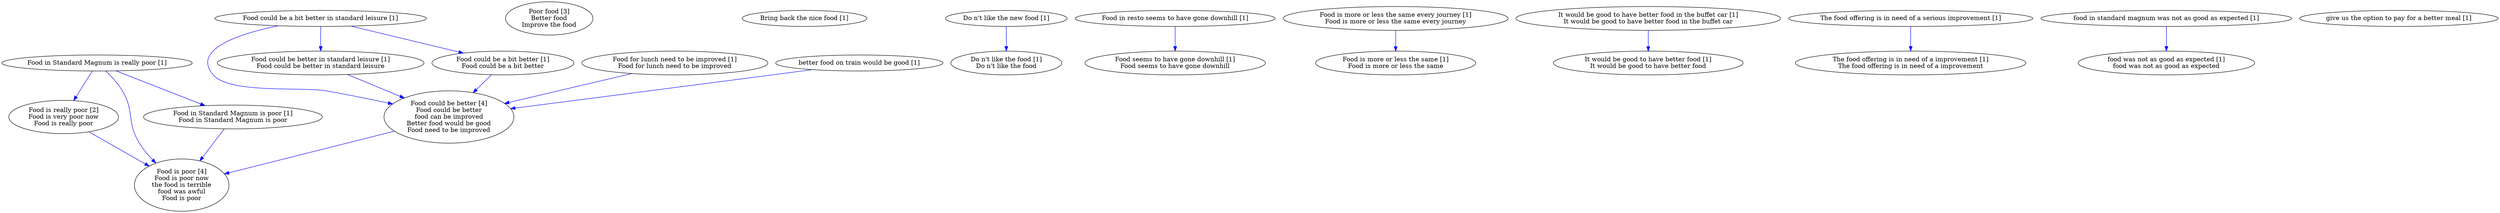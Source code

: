 digraph collapsedGraph {
"Food could be better [4]\nFood could be better\nfood can be improved\nBetter food would be good\nFood need to be improved""Poor food [3]\nBetter food\nImprove the food""Food is really poor [2]\nFood is very poor now\nFood is really poor""Food is poor [4]\nFood is poor now\nthe food is terrible\nfood was awful\nFood is poor""Bring back the nice food [1]""Do n't like the new food [1]""Do n't like the food [1]\nDo n't like the food""Food could be a bit better in standard leisure [1]""Food could be better in standard leisure [1]\nFood could be better in standard leisure""Food could be a bit better [1]\nFood could be a bit better""Food for lunch need to be improved [1]\nFood for lunch need to be improved""Food in Standard Magnum is really poor [1]""Food in Standard Magnum is poor [1]\nFood in Standard Magnum is poor""Food in resto seems to have gone downhill [1]""Food seems to have gone downhill [1]\nFood seems to have gone downhill""Food is more or less the same every journey [1]\nFood is more or less the same every journey""Food is more or less the same [1]\nFood is more or less the same""It would be good to have better food in the buffet car [1]\nIt would be good to have better food in the buffet car""It would be good to have better food [1]\nIt would be good to have better food""The food offering is in need of a serious improvement [1]""The food offering is in need of a improvement [1]\nThe food offering is in need of a improvement""better food on train would be good [1]""food in standard magnum was not as good as expected [1]""food was not as good as expected [1]\nfood was not as good as expected""give us the option to pay for a better meal [1]""Do n't like the new food [1]" -> "Do n't like the food [1]\nDo n't like the food" [color=blue]
"Food could be a bit better in standard leisure [1]" -> "Food could be better in standard leisure [1]\nFood could be better in standard leisure" [color=blue]
"Food could be a bit better in standard leisure [1]" -> "Food could be a bit better [1]\nFood could be a bit better" [color=blue]
"Food for lunch need to be improved [1]\nFood for lunch need to be improved" -> "Food could be better [4]\nFood could be better\nfood can be improved\nBetter food would be good\nFood need to be improved" [color=blue]
"Food could be a bit better in standard leisure [1]" -> "Food could be better [4]\nFood could be better\nfood can be improved\nBetter food would be good\nFood need to be improved" [color=blue]
"Food could be better in standard leisure [1]\nFood could be better in standard leisure" -> "Food could be better [4]\nFood could be better\nfood can be improved\nBetter food would be good\nFood need to be improved" [color=blue]
"Food could be a bit better [1]\nFood could be a bit better" -> "Food could be better [4]\nFood could be better\nfood can be improved\nBetter food would be good\nFood need to be improved" [color=blue]
"Food in Standard Magnum is really poor [1]" -> "Food in Standard Magnum is poor [1]\nFood in Standard Magnum is poor" [color=blue]
"Food in Standard Magnum is poor [1]\nFood in Standard Magnum is poor" -> "Food is poor [4]\nFood is poor now\nthe food is terrible\nfood was awful\nFood is poor" [color=blue]
"Food in Standard Magnum is really poor [1]" -> "Food is really poor [2]\nFood is very poor now\nFood is really poor" [color=blue]
"Food is really poor [2]\nFood is very poor now\nFood is really poor" -> "Food is poor [4]\nFood is poor now\nthe food is terrible\nfood was awful\nFood is poor" [color=blue]
"Food in Standard Magnum is really poor [1]" -> "Food is poor [4]\nFood is poor now\nthe food is terrible\nfood was awful\nFood is poor" [color=blue]
"Food in resto seems to have gone downhill [1]" -> "Food seems to have gone downhill [1]\nFood seems to have gone downhill" [color=blue]
"Food is more or less the same every journey [1]\nFood is more or less the same every journey" -> "Food is more or less the same [1]\nFood is more or less the same" [color=blue]
"Food could be better [4]\nFood could be better\nfood can be improved\nBetter food would be good\nFood need to be improved" -> "Food is poor [4]\nFood is poor now\nthe food is terrible\nfood was awful\nFood is poor" [color=blue]
"It would be good to have better food in the buffet car [1]\nIt would be good to have better food in the buffet car" -> "It would be good to have better food [1]\nIt would be good to have better food" [color=blue]
"The food offering is in need of a serious improvement [1]" -> "The food offering is in need of a improvement [1]\nThe food offering is in need of a improvement" [color=blue]
"better food on train would be good [1]" -> "Food could be better [4]\nFood could be better\nfood can be improved\nBetter food would be good\nFood need to be improved" [color=blue]
"food in standard magnum was not as good as expected [1]" -> "food was not as good as expected [1]\nfood was not as good as expected" [color=blue]
}